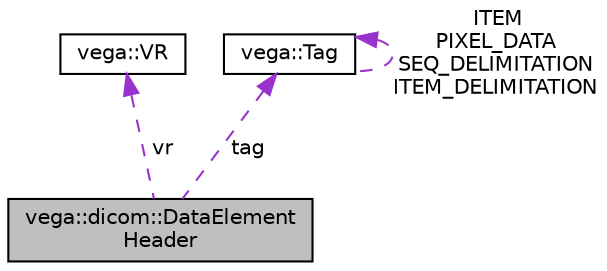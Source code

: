 digraph "vega::dicom::DataElementHeader"
{
  edge [fontname="Helvetica",fontsize="10",labelfontname="Helvetica",labelfontsize="10"];
  node [fontname="Helvetica",fontsize="10",shape=record];
  Node1 [label="vega::dicom::DataElement\lHeader",height=0.2,width=0.4,color="black", fillcolor="grey75", style="filled", fontcolor="black"];
  Node2 -> Node1 [dir="back",color="darkorchid3",fontsize="10",style="dashed",label=" vr" ,fontname="Helvetica"];
  Node2 [label="vega::VR",height=0.2,width=0.4,color="black", fillcolor="white", style="filled",URL="$classvega_1_1VR.html"];
  Node3 -> Node1 [dir="back",color="darkorchid3",fontsize="10",style="dashed",label=" tag" ,fontname="Helvetica"];
  Node3 [label="vega::Tag",height=0.2,width=0.4,color="black", fillcolor="white", style="filled",URL="$classvega_1_1Tag.html"];
  Node3 -> Node3 [dir="back",color="darkorchid3",fontsize="10",style="dashed",label=" ITEM\nPIXEL_DATA\nSEQ_DELIMITATION\nITEM_DELIMITATION" ,fontname="Helvetica"];
}
